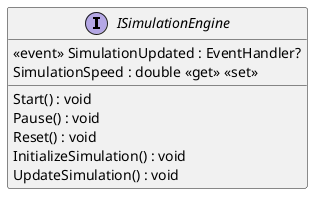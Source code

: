 @startuml
interface ISimulationEngine {
     <<event>> SimulationUpdated : EventHandler? 
    SimulationSpeed : double <<get>> <<set>>
    Start() : void
    Pause() : void
    Reset() : void
    InitializeSimulation() : void
    UpdateSimulation() : void
}
@enduml
